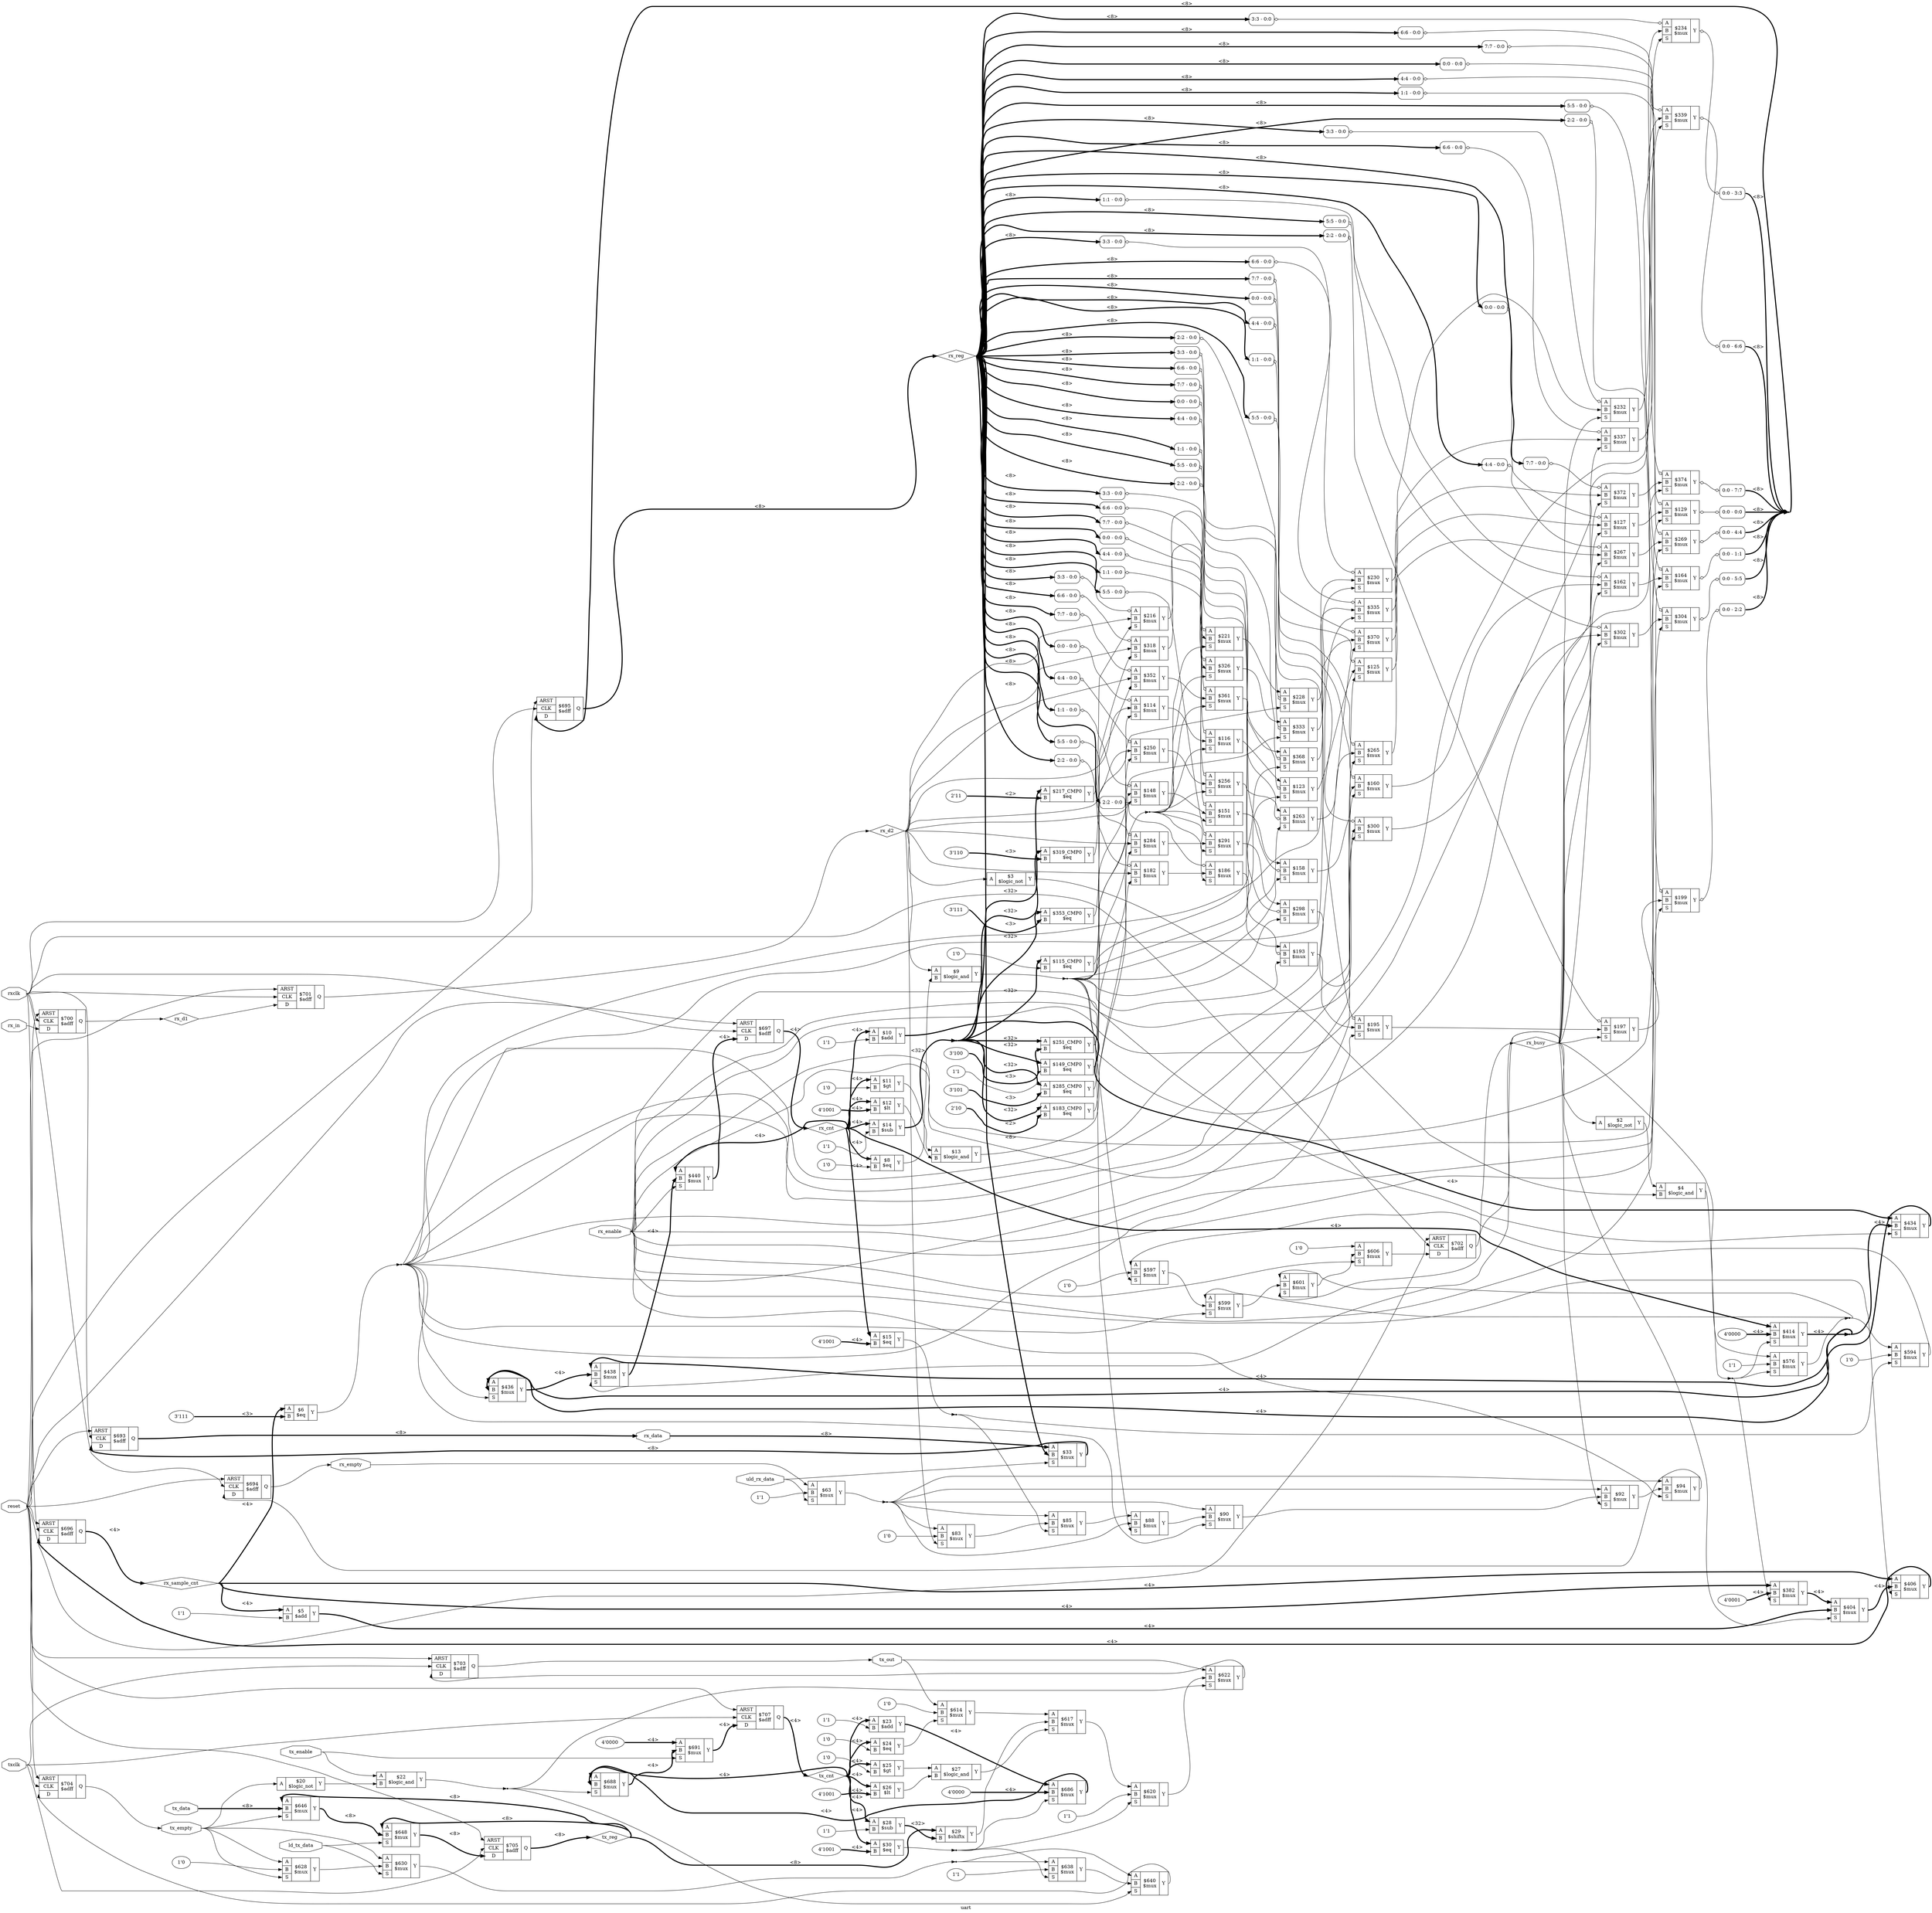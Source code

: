 digraph "uart" {
label="uart";
rankdir="LR";
remincross=true;
n2 [ shape=octagon, label="reset", color="black", fontcolor="black" ];
n3 [ shape=octagon, label="txclk", color="black", fontcolor="black" ];
n4 [ shape=octagon, label="ld_tx_data", color="black", fontcolor="black" ];
n5 [ shape=octagon, label="tx_data", color="black", fontcolor="black" ];
n6 [ shape=octagon, label="tx_enable", color="black", fontcolor="black" ];
n7 [ shape=octagon, label="tx_out", color="black", fontcolor="black" ];
n8 [ shape=octagon, label="tx_empty", color="black", fontcolor="black" ];
n9 [ shape=octagon, label="rxclk", color="black", fontcolor="black" ];
n10 [ shape=octagon, label="uld_rx_data", color="black", fontcolor="black" ];
n11 [ shape=octagon, label="rx_data", color="black", fontcolor="black" ];
n12 [ shape=octagon, label="rx_enable", color="black", fontcolor="black" ];
n13 [ shape=octagon, label="rx_in", color="black", fontcolor="black" ];
n14 [ shape=octagon, label="rx_empty", color="black", fontcolor="black" ];
n15 [ shape=diamond, label="tx_reg", color="black", fontcolor="black" ];
n16 [ shape=diamond, label="tx_cnt", color="black", fontcolor="black" ];
n17 [ shape=diamond, label="rx_reg", color="black", fontcolor="black" ];
n18 [ shape=diamond, label="rx_sample_cnt", color="black", fontcolor="black" ];
n19 [ shape=diamond, label="rx_cnt", color="black", fontcolor="black" ];
n20 [ shape=diamond, label="rx_d1", color="black", fontcolor="black" ];
n21 [ shape=diamond, label="rx_d2", color="black", fontcolor="black" ];
n22 [ shape=diamond, label="rx_busy", color="black", fontcolor="black" ];
c132 [ shape=record, label="{{<p130> A}|$2\n$logic_not|{<p131> Y}}" ];
c133 [ shape=record, label="{{<p130> A}|$3\n$logic_not|{<p131> Y}}" ];
c135 [ shape=record, label="{{<p130> A|<p134> B}|$4\n$logic_and|{<p131> Y}}" ];
v0 [ label="1'1" ];
c136 [ shape=record, label="{{<p130> A|<p134> B}|$5\n$add|{<p131> Y}}" ];
v1 [ label="3'111" ];
c137 [ shape=record, label="{{<p130> A|<p134> B}|$6\n$eq|{<p131> Y}}" ];
v2 [ label="1'0" ];
c138 [ shape=record, label="{{<p130> A|<p134> B}|$8\n$eq|{<p131> Y}}" ];
c139 [ shape=record, label="{{<p130> A|<p134> B}|$9\n$logic_and|{<p131> Y}}" ];
v3 [ label="1'1" ];
c140 [ shape=record, label="{{<p130> A|<p134> B}|$10\n$add|{<p131> Y}}" ];
v4 [ label="1'0" ];
c141 [ shape=record, label="{{<p130> A|<p134> B}|$11\n$gt|{<p131> Y}}" ];
v5 [ label="4'1001" ];
c142 [ shape=record, label="{{<p130> A|<p134> B}|$12\n$lt|{<p131> Y}}" ];
c143 [ shape=record, label="{{<p130> A|<p134> B}|$13\n$logic_and|{<p131> Y}}" ];
v6 [ label="1'1" ];
c144 [ shape=record, label="{{<p130> A|<p134> B}|$14\n$sub|{<p131> Y}}" ];
v7 [ label="4'1001" ];
c145 [ shape=record, label="{{<p130> A|<p134> B}|$15\n$eq|{<p131> Y}}" ];
c146 [ shape=record, label="{{<p130> A}|$20\n$logic_not|{<p131> Y}}" ];
c147 [ shape=record, label="{{<p130> A|<p134> B}|$22\n$logic_and|{<p131> Y}}" ];
v8 [ label="1'1" ];
c148 [ shape=record, label="{{<p130> A|<p134> B}|$23\n$add|{<p131> Y}}" ];
v9 [ label="1'0" ];
c149 [ shape=record, label="{{<p130> A|<p134> B}|$24\n$eq|{<p131> Y}}" ];
v10 [ label="1'0" ];
c150 [ shape=record, label="{{<p130> A|<p134> B}|$25\n$gt|{<p131> Y}}" ];
v11 [ label="4'1001" ];
c151 [ shape=record, label="{{<p130> A|<p134> B}|$26\n$lt|{<p131> Y}}" ];
c152 [ shape=record, label="{{<p130> A|<p134> B}|$27\n$logic_and|{<p131> Y}}" ];
v12 [ label="1'1" ];
c153 [ shape=record, label="{{<p130> A|<p134> B}|$28\n$sub|{<p131> Y}}" ];
c154 [ shape=record, label="{{<p130> A|<p134> B}|$29\n$shiftx|{<p131> Y}}" ];
v13 [ label="4'1001" ];
c155 [ shape=record, label="{{<p130> A|<p134> B}|$30\n$eq|{<p131> Y}}" ];
c157 [ shape=record, label="{{<p130> A|<p134> B|<p156> S}|$33\n$mux|{<p131> Y}}" ];
v14 [ label="1'1" ];
c158 [ shape=record, label="{{<p130> A|<p134> B|<p156> S}|$63\n$mux|{<p131> Y}}" ];
v15 [ label="1'0" ];
c159 [ shape=record, label="{{<p130> A|<p134> B|<p156> S}|$83\n$mux|{<p131> Y}}" ];
c160 [ shape=record, label="{{<p130> A|<p134> B|<p156> S}|$85\n$mux|{<p131> Y}}" ];
c161 [ shape=record, label="{{<p130> A|<p134> B|<p156> S}|$88\n$mux|{<p131> Y}}" ];
c162 [ shape=record, label="{{<p130> A|<p134> B|<p156> S}|$90\n$mux|{<p131> Y}}" ];
c163 [ shape=record, label="{{<p130> A|<p134> B|<p156> S}|$92\n$mux|{<p131> Y}}" ];
c164 [ shape=record, label="{{<p130> A|<p134> B|<p156> S}|$94\n$mux|{<p131> Y}}" ];
v16 [ label="1'0" ];
c165 [ shape=record, label="{{<p130> A|<p134> B}|$115_CMP0\n$eq|{<p131> Y}}" ];
c166 [ shape=record, label="{{<p130> A|<p134> B|<p156> S}|$114\n$mux|{<p131> Y}}" ];
x17 [ shape=record, style=rounded, label="<s0> 0:0 - 0:0 " ];
x17:e -> c166:p130:w [arrowhead=odiamond, arrowtail=odiamond, dir=both, color="black", label=""];
c167 [ shape=record, label="{{<p130> A|<p134> B|<p156> S}|$116\n$mux|{<p131> Y}}" ];
x18 [ shape=record, style=rounded, label="<s0> 0:0 - 0:0 " ];
x18:e -> c167:p130:w [arrowhead=odiamond, arrowtail=odiamond, dir=both, color="black", label=""];
c168 [ shape=record, label="{{<p130> A|<p134> B|<p156> S}|$123\n$mux|{<p131> Y}}" ];
x19 [ shape=record, style=rounded, label="<s0> 0:0 - 0:0 " ];
x19:e -> c168:p134:w [arrowhead=odiamond, arrowtail=odiamond, dir=both, color="black", label=""];
c169 [ shape=record, label="{{<p130> A|<p134> B|<p156> S}|$125\n$mux|{<p131> Y}}" ];
x20 [ shape=record, style=rounded, label="<s0> 0:0 - 0:0 " ];
x20:e -> c169:p130:w [arrowhead=odiamond, arrowtail=odiamond, dir=both, color="black", label=""];
c170 [ shape=record, label="{{<p130> A|<p134> B|<p156> S}|$127\n$mux|{<p131> Y}}" ];
x21 [ shape=record, style=rounded, label="<s0> 0:0 - 0:0 " ];
x21:e -> c170:p130:w [arrowhead=odiamond, arrowtail=odiamond, dir=both, color="black", label=""];
c171 [ shape=record, label="{{<p130> A|<p134> B|<p156> S}|$129\n$mux|{<p131> Y}}" ];
x22 [ shape=record, style=rounded, label="<s0> 0:0 - 0:0 " ];
x22:e -> c171:p130:w [arrowhead=odiamond, arrowtail=odiamond, dir=both, color="black", label=""];
x23 [ shape=record, style=rounded, label="<s0> 0:0 - 0:0 " ];
c171:p131:e -> x23:w [arrowhead=odiamond, arrowtail=odiamond, dir=both, color="black", label=""];
v24 [ label="1'1" ];
c172 [ shape=record, label="{{<p130> A|<p134> B}|$149_CMP0\n$eq|{<p131> Y}}" ];
c173 [ shape=record, label="{{<p130> A|<p134> B|<p156> S}|$148\n$mux|{<p131> Y}}" ];
x25 [ shape=record, style=rounded, label="<s0> 1:1 - 0:0 " ];
x25:e -> c173:p130:w [arrowhead=odiamond, arrowtail=odiamond, dir=both, color="black", label=""];
c174 [ shape=record, label="{{<p130> A|<p134> B|<p156> S}|$151\n$mux|{<p131> Y}}" ];
x26 [ shape=record, style=rounded, label="<s0> 1:1 - 0:0 " ];
x26:e -> c174:p130:w [arrowhead=odiamond, arrowtail=odiamond, dir=both, color="black", label=""];
c175 [ shape=record, label="{{<p130> A|<p134> B|<p156> S}|$158\n$mux|{<p131> Y}}" ];
x27 [ shape=record, style=rounded, label="<s0> 1:1 - 0:0 " ];
x27:e -> c175:p134:w [arrowhead=odiamond, arrowtail=odiamond, dir=both, color="black", label=""];
c176 [ shape=record, label="{{<p130> A|<p134> B|<p156> S}|$160\n$mux|{<p131> Y}}" ];
x28 [ shape=record, style=rounded, label="<s0> 1:1 - 0:0 " ];
x28:e -> c176:p130:w [arrowhead=odiamond, arrowtail=odiamond, dir=both, color="black", label=""];
c177 [ shape=record, label="{{<p130> A|<p134> B|<p156> S}|$162\n$mux|{<p131> Y}}" ];
x29 [ shape=record, style=rounded, label="<s0> 1:1 - 0:0 " ];
x29:e -> c177:p130:w [arrowhead=odiamond, arrowtail=odiamond, dir=both, color="black", label=""];
c178 [ shape=record, label="{{<p130> A|<p134> B|<p156> S}|$164\n$mux|{<p131> Y}}" ];
x30 [ shape=record, style=rounded, label="<s0> 1:1 - 0:0 " ];
x30:e -> c178:p130:w [arrowhead=odiamond, arrowtail=odiamond, dir=both, color="black", label=""];
x31 [ shape=record, style=rounded, label="<s0> 0:0 - 1:1 " ];
c178:p131:e -> x31:w [arrowhead=odiamond, arrowtail=odiamond, dir=both, color="black", label=""];
v32 [ label="2'10" ];
c179 [ shape=record, label="{{<p130> A|<p134> B}|$183_CMP0\n$eq|{<p131> Y}}" ];
c180 [ shape=record, label="{{<p130> A|<p134> B|<p156> S}|$182\n$mux|{<p131> Y}}" ];
x33 [ shape=record, style=rounded, label="<s0> 2:2 - 0:0 " ];
x33:e -> c180:p130:w [arrowhead=odiamond, arrowtail=odiamond, dir=both, color="black", label=""];
c181 [ shape=record, label="{{<p130> A|<p134> B|<p156> S}|$186\n$mux|{<p131> Y}}" ];
x34 [ shape=record, style=rounded, label="<s0> 2:2 - 0:0 " ];
x34:e -> c181:p130:w [arrowhead=odiamond, arrowtail=odiamond, dir=both, color="black", label=""];
c182 [ shape=record, label="{{<p130> A|<p134> B|<p156> S}|$193\n$mux|{<p131> Y}}" ];
x35 [ shape=record, style=rounded, label="<s0> 2:2 - 0:0 " ];
x35:e -> c182:p134:w [arrowhead=odiamond, arrowtail=odiamond, dir=both, color="black", label=""];
c183 [ shape=record, label="{{<p130> A|<p134> B|<p156> S}|$195\n$mux|{<p131> Y}}" ];
x36 [ shape=record, style=rounded, label="<s0> 2:2 - 0:0 " ];
x36:e -> c183:p130:w [arrowhead=odiamond, arrowtail=odiamond, dir=both, color="black", label=""];
c184 [ shape=record, label="{{<p130> A|<p134> B|<p156> S}|$197\n$mux|{<p131> Y}}" ];
x37 [ shape=record, style=rounded, label="<s0> 2:2 - 0:0 " ];
x37:e -> c184:p130:w [arrowhead=odiamond, arrowtail=odiamond, dir=both, color="black", label=""];
c185 [ shape=record, label="{{<p130> A|<p134> B|<p156> S}|$199\n$mux|{<p131> Y}}" ];
x38 [ shape=record, style=rounded, label="<s0> 2:2 - 0:0 " ];
x38:e -> c185:p130:w [arrowhead=odiamond, arrowtail=odiamond, dir=both, color="black", label=""];
x39 [ shape=record, style=rounded, label="<s0> 0:0 - 2:2 " ];
c185:p131:e -> x39:w [arrowhead=odiamond, arrowtail=odiamond, dir=both, color="black", label=""];
v40 [ label="2'11" ];
c186 [ shape=record, label="{{<p130> A|<p134> B}|$217_CMP0\n$eq|{<p131> Y}}" ];
c187 [ shape=record, label="{{<p130> A|<p134> B|<p156> S}|$216\n$mux|{<p131> Y}}" ];
x41 [ shape=record, style=rounded, label="<s0> 3:3 - 0:0 " ];
x41:e -> c187:p130:w [arrowhead=odiamond, arrowtail=odiamond, dir=both, color="black", label=""];
c188 [ shape=record, label="{{<p130> A|<p134> B|<p156> S}|$221\n$mux|{<p131> Y}}" ];
x42 [ shape=record, style=rounded, label="<s0> 3:3 - 0:0 " ];
x42:e -> c188:p130:w [arrowhead=odiamond, arrowtail=odiamond, dir=both, color="black", label=""];
c189 [ shape=record, label="{{<p130> A|<p134> B|<p156> S}|$228\n$mux|{<p131> Y}}" ];
x43 [ shape=record, style=rounded, label="<s0> 3:3 - 0:0 " ];
x43:e -> c189:p134:w [arrowhead=odiamond, arrowtail=odiamond, dir=both, color="black", label=""];
c190 [ shape=record, label="{{<p130> A|<p134> B|<p156> S}|$230\n$mux|{<p131> Y}}" ];
x44 [ shape=record, style=rounded, label="<s0> 3:3 - 0:0 " ];
x44:e -> c190:p130:w [arrowhead=odiamond, arrowtail=odiamond, dir=both, color="black", label=""];
c191 [ shape=record, label="{{<p130> A|<p134> B|<p156> S}|$232\n$mux|{<p131> Y}}" ];
x45 [ shape=record, style=rounded, label="<s0> 3:3 - 0:0 " ];
x45:e -> c191:p130:w [arrowhead=odiamond, arrowtail=odiamond, dir=both, color="black", label=""];
c192 [ shape=record, label="{{<p130> A|<p134> B|<p156> S}|$234\n$mux|{<p131> Y}}" ];
x46 [ shape=record, style=rounded, label="<s0> 3:3 - 0:0 " ];
x46:e -> c192:p130:w [arrowhead=odiamond, arrowtail=odiamond, dir=both, color="black", label=""];
x47 [ shape=record, style=rounded, label="<s0> 0:0 - 3:3 " ];
c192:p131:e -> x47:w [arrowhead=odiamond, arrowtail=odiamond, dir=both, color="black", label=""];
v48 [ label="3'100" ];
c193 [ shape=record, label="{{<p130> A|<p134> B}|$251_CMP0\n$eq|{<p131> Y}}" ];
c194 [ shape=record, label="{{<p130> A|<p134> B|<p156> S}|$250\n$mux|{<p131> Y}}" ];
x49 [ shape=record, style=rounded, label="<s0> 4:4 - 0:0 " ];
x49:e -> c194:p130:w [arrowhead=odiamond, arrowtail=odiamond, dir=both, color="black", label=""];
c195 [ shape=record, label="{{<p130> A|<p134> B|<p156> S}|$256\n$mux|{<p131> Y}}" ];
x50 [ shape=record, style=rounded, label="<s0> 4:4 - 0:0 " ];
x50:e -> c195:p130:w [arrowhead=odiamond, arrowtail=odiamond, dir=both, color="black", label=""];
c196 [ shape=record, label="{{<p130> A|<p134> B|<p156> S}|$263\n$mux|{<p131> Y}}" ];
x51 [ shape=record, style=rounded, label="<s0> 4:4 - 0:0 " ];
x51:e -> c196:p134:w [arrowhead=odiamond, arrowtail=odiamond, dir=both, color="black", label=""];
c197 [ shape=record, label="{{<p130> A|<p134> B|<p156> S}|$265\n$mux|{<p131> Y}}" ];
x52 [ shape=record, style=rounded, label="<s0> 4:4 - 0:0 " ];
x52:e -> c197:p130:w [arrowhead=odiamond, arrowtail=odiamond, dir=both, color="black", label=""];
c198 [ shape=record, label="{{<p130> A|<p134> B|<p156> S}|$267\n$mux|{<p131> Y}}" ];
x53 [ shape=record, style=rounded, label="<s0> 4:4 - 0:0 " ];
x53:e -> c198:p130:w [arrowhead=odiamond, arrowtail=odiamond, dir=both, color="black", label=""];
c199 [ shape=record, label="{{<p130> A|<p134> B|<p156> S}|$269\n$mux|{<p131> Y}}" ];
x54 [ shape=record, style=rounded, label="<s0> 4:4 - 0:0 " ];
x54:e -> c199:p130:w [arrowhead=odiamond, arrowtail=odiamond, dir=both, color="black", label=""];
x55 [ shape=record, style=rounded, label="<s0> 0:0 - 4:4 " ];
c199:p131:e -> x55:w [arrowhead=odiamond, arrowtail=odiamond, dir=both, color="black", label=""];
v56 [ label="3'101" ];
c200 [ shape=record, label="{{<p130> A|<p134> B}|$285_CMP0\n$eq|{<p131> Y}}" ];
c201 [ shape=record, label="{{<p130> A|<p134> B|<p156> S}|$284\n$mux|{<p131> Y}}" ];
x57 [ shape=record, style=rounded, label="<s0> 5:5 - 0:0 " ];
x57:e -> c201:p130:w [arrowhead=odiamond, arrowtail=odiamond, dir=both, color="black", label=""];
c202 [ shape=record, label="{{<p130> A|<p134> B|<p156> S}|$291\n$mux|{<p131> Y}}" ];
x58 [ shape=record, style=rounded, label="<s0> 5:5 - 0:0 " ];
x58:e -> c202:p130:w [arrowhead=odiamond, arrowtail=odiamond, dir=both, color="black", label=""];
c203 [ shape=record, label="{{<p130> A|<p134> B|<p156> S}|$298\n$mux|{<p131> Y}}" ];
x59 [ shape=record, style=rounded, label="<s0> 5:5 - 0:0 " ];
x59:e -> c203:p134:w [arrowhead=odiamond, arrowtail=odiamond, dir=both, color="black", label=""];
c204 [ shape=record, label="{{<p130> A|<p134> B|<p156> S}|$300\n$mux|{<p131> Y}}" ];
x60 [ shape=record, style=rounded, label="<s0> 5:5 - 0:0 " ];
x60:e -> c204:p130:w [arrowhead=odiamond, arrowtail=odiamond, dir=both, color="black", label=""];
c205 [ shape=record, label="{{<p130> A|<p134> B|<p156> S}|$302\n$mux|{<p131> Y}}" ];
x61 [ shape=record, style=rounded, label="<s0> 5:5 - 0:0 " ];
x61:e -> c205:p130:w [arrowhead=odiamond, arrowtail=odiamond, dir=both, color="black", label=""];
c206 [ shape=record, label="{{<p130> A|<p134> B|<p156> S}|$304\n$mux|{<p131> Y}}" ];
x62 [ shape=record, style=rounded, label="<s0> 5:5 - 0:0 " ];
x62:e -> c206:p130:w [arrowhead=odiamond, arrowtail=odiamond, dir=both, color="black", label=""];
x63 [ shape=record, style=rounded, label="<s0> 0:0 - 5:5 " ];
c206:p131:e -> x63:w [arrowhead=odiamond, arrowtail=odiamond, dir=both, color="black", label=""];
v64 [ label="3'110" ];
c207 [ shape=record, label="{{<p130> A|<p134> B}|$319_CMP0\n$eq|{<p131> Y}}" ];
c208 [ shape=record, label="{{<p130> A|<p134> B|<p156> S}|$318\n$mux|{<p131> Y}}" ];
x65 [ shape=record, style=rounded, label="<s0> 6:6 - 0:0 " ];
x65:e -> c208:p130:w [arrowhead=odiamond, arrowtail=odiamond, dir=both, color="black", label=""];
c209 [ shape=record, label="{{<p130> A|<p134> B|<p156> S}|$326\n$mux|{<p131> Y}}" ];
x66 [ shape=record, style=rounded, label="<s0> 6:6 - 0:0 " ];
x66:e -> c209:p130:w [arrowhead=odiamond, arrowtail=odiamond, dir=both, color="black", label=""];
c210 [ shape=record, label="{{<p130> A|<p134> B|<p156> S}|$333\n$mux|{<p131> Y}}" ];
x67 [ shape=record, style=rounded, label="<s0> 6:6 - 0:0 " ];
x67:e -> c210:p134:w [arrowhead=odiamond, arrowtail=odiamond, dir=both, color="black", label=""];
c211 [ shape=record, label="{{<p130> A|<p134> B|<p156> S}|$335\n$mux|{<p131> Y}}" ];
x68 [ shape=record, style=rounded, label="<s0> 6:6 - 0:0 " ];
x68:e -> c211:p130:w [arrowhead=odiamond, arrowtail=odiamond, dir=both, color="black", label=""];
c212 [ shape=record, label="{{<p130> A|<p134> B|<p156> S}|$337\n$mux|{<p131> Y}}" ];
x69 [ shape=record, style=rounded, label="<s0> 6:6 - 0:0 " ];
x69:e -> c212:p130:w [arrowhead=odiamond, arrowtail=odiamond, dir=both, color="black", label=""];
c213 [ shape=record, label="{{<p130> A|<p134> B|<p156> S}|$339\n$mux|{<p131> Y}}" ];
x70 [ shape=record, style=rounded, label="<s0> 6:6 - 0:0 " ];
x70:e -> c213:p130:w [arrowhead=odiamond, arrowtail=odiamond, dir=both, color="black", label=""];
x71 [ shape=record, style=rounded, label="<s0> 0:0 - 6:6 " ];
c213:p131:e -> x71:w [arrowhead=odiamond, arrowtail=odiamond, dir=both, color="black", label=""];
v72 [ label="3'111" ];
c214 [ shape=record, label="{{<p130> A|<p134> B}|$353_CMP0\n$eq|{<p131> Y}}" ];
c215 [ shape=record, label="{{<p130> A|<p134> B|<p156> S}|$352\n$mux|{<p131> Y}}" ];
x73 [ shape=record, style=rounded, label="<s0> 7:7 - 0:0 " ];
x73:e -> c215:p130:w [arrowhead=odiamond, arrowtail=odiamond, dir=both, color="black", label=""];
c216 [ shape=record, label="{{<p130> A|<p134> B|<p156> S}|$361\n$mux|{<p131> Y}}" ];
x74 [ shape=record, style=rounded, label="<s0> 7:7 - 0:0 " ];
x74:e -> c216:p130:w [arrowhead=odiamond, arrowtail=odiamond, dir=both, color="black", label=""];
c217 [ shape=record, label="{{<p130> A|<p134> B|<p156> S}|$368\n$mux|{<p131> Y}}" ];
x75 [ shape=record, style=rounded, label="<s0> 7:7 - 0:0 " ];
x75:e -> c217:p134:w [arrowhead=odiamond, arrowtail=odiamond, dir=both, color="black", label=""];
c218 [ shape=record, label="{{<p130> A|<p134> B|<p156> S}|$370\n$mux|{<p131> Y}}" ];
x76 [ shape=record, style=rounded, label="<s0> 7:7 - 0:0 " ];
x76:e -> c218:p130:w [arrowhead=odiamond, arrowtail=odiamond, dir=both, color="black", label=""];
c219 [ shape=record, label="{{<p130> A|<p134> B|<p156> S}|$372\n$mux|{<p131> Y}}" ];
x77 [ shape=record, style=rounded, label="<s0> 7:7 - 0:0 " ];
x77:e -> c219:p130:w [arrowhead=odiamond, arrowtail=odiamond, dir=both, color="black", label=""];
c220 [ shape=record, label="{{<p130> A|<p134> B|<p156> S}|$374\n$mux|{<p131> Y}}" ];
x78 [ shape=record, style=rounded, label="<s0> 7:7 - 0:0 " ];
x78:e -> c220:p130:w [arrowhead=odiamond, arrowtail=odiamond, dir=both, color="black", label=""];
x79 [ shape=record, style=rounded, label="<s0> 0:0 - 7:7 " ];
c220:p131:e -> x79:w [arrowhead=odiamond, arrowtail=odiamond, dir=both, color="black", label=""];
v80 [ label="4'0001" ];
c221 [ shape=record, label="{{<p130> A|<p134> B|<p156> S}|$382\n$mux|{<p131> Y}}" ];
c222 [ shape=record, label="{{<p130> A|<p134> B|<p156> S}|$404\n$mux|{<p131> Y}}" ];
c223 [ shape=record, label="{{<p130> A|<p134> B|<p156> S}|$406\n$mux|{<p131> Y}}" ];
v81 [ label="4'0000" ];
c224 [ shape=record, label="{{<p130> A|<p134> B|<p156> S}|$414\n$mux|{<p131> Y}}" ];
c225 [ shape=record, label="{{<p130> A|<p134> B|<p156> S}|$434\n$mux|{<p131> Y}}" ];
c226 [ shape=record, label="{{<p130> A|<p134> B|<p156> S}|$436\n$mux|{<p131> Y}}" ];
c227 [ shape=record, label="{{<p130> A|<p134> B|<p156> S}|$438\n$mux|{<p131> Y}}" ];
c228 [ shape=record, label="{{<p130> A|<p134> B|<p156> S}|$440\n$mux|{<p131> Y}}" ];
v82 [ label="1'1" ];
c229 [ shape=record, label="{{<p130> A|<p134> B|<p156> S}|$576\n$mux|{<p131> Y}}" ];
v83 [ label="1'0" ];
c230 [ shape=record, label="{{<p130> A|<p134> B|<p156> S}|$594\n$mux|{<p131> Y}}" ];
v84 [ label="1'0" ];
c231 [ shape=record, label="{{<p130> A|<p134> B|<p156> S}|$597\n$mux|{<p131> Y}}" ];
c232 [ shape=record, label="{{<p130> A|<p134> B|<p156> S}|$599\n$mux|{<p131> Y}}" ];
c233 [ shape=record, label="{{<p130> A|<p134> B|<p156> S}|$601\n$mux|{<p131> Y}}" ];
v85 [ label="1'0" ];
c234 [ shape=record, label="{{<p130> A|<p134> B|<p156> S}|$606\n$mux|{<p131> Y}}" ];
v86 [ label="1'0" ];
c235 [ shape=record, label="{{<p130> A|<p134> B|<p156> S}|$614\n$mux|{<p131> Y}}" ];
c236 [ shape=record, label="{{<p130> A|<p134> B|<p156> S}|$617\n$mux|{<p131> Y}}" ];
v87 [ label="1'1" ];
c237 [ shape=record, label="{{<p130> A|<p134> B|<p156> S}|$620\n$mux|{<p131> Y}}" ];
c238 [ shape=record, label="{{<p130> A|<p134> B|<p156> S}|$622\n$mux|{<p131> Y}}" ];
v88 [ label="1'0" ];
c239 [ shape=record, label="{{<p130> A|<p134> B|<p156> S}|$628\n$mux|{<p131> Y}}" ];
c240 [ shape=record, label="{{<p130> A|<p134> B|<p156> S}|$630\n$mux|{<p131> Y}}" ];
v89 [ label="1'1" ];
c241 [ shape=record, label="{{<p130> A|<p134> B|<p156> S}|$638\n$mux|{<p131> Y}}" ];
c242 [ shape=record, label="{{<p130> A|<p134> B|<p156> S}|$640\n$mux|{<p131> Y}}" ];
c243 [ shape=record, label="{{<p130> A|<p134> B|<p156> S}|$646\n$mux|{<p131> Y}}" ];
c244 [ shape=record, label="{{<p130> A|<p134> B|<p156> S}|$648\n$mux|{<p131> Y}}" ];
v90 [ label="4'0000" ];
c245 [ shape=record, label="{{<p130> A|<p134> B|<p156> S}|$686\n$mux|{<p131> Y}}" ];
c246 [ shape=record, label="{{<p130> A|<p134> B|<p156> S}|$688\n$mux|{<p131> Y}}" ];
v91 [ label="4'0000" ];
c247 [ shape=record, label="{{<p130> A|<p134> B|<p156> S}|$691\n$mux|{<p131> Y}}" ];
c252 [ shape=record, label="{{<p248> ARST|<p249> CLK|<p250> D}|$693\n$adff|{<p251> Q}}" ];
c253 [ shape=record, label="{{<p248> ARST|<p249> CLK|<p250> D}|$694\n$adff|{<p251> Q}}" ];
c254 [ shape=record, label="{{<p248> ARST|<p249> CLK|<p250> D}|$695\n$adff|{<p251> Q}}" ];
c255 [ shape=record, label="{{<p248> ARST|<p249> CLK|<p250> D}|$696\n$adff|{<p251> Q}}" ];
c256 [ shape=record, label="{{<p248> ARST|<p249> CLK|<p250> D}|$697\n$adff|{<p251> Q}}" ];
c257 [ shape=record, label="{{<p248> ARST|<p249> CLK|<p250> D}|$700\n$adff|{<p251> Q}}" ];
c258 [ shape=record, label="{{<p248> ARST|<p249> CLK|<p250> D}|$701\n$adff|{<p251> Q}}" ];
c259 [ shape=record, label="{{<p248> ARST|<p249> CLK|<p250> D}|$702\n$adff|{<p251> Q}}" ];
c260 [ shape=record, label="{{<p248> ARST|<p249> CLK|<p250> D}|$703\n$adff|{<p251> Q}}" ];
c261 [ shape=record, label="{{<p248> ARST|<p249> CLK|<p250> D}|$704\n$adff|{<p251> Q}}" ];
c262 [ shape=record, label="{{<p248> ARST|<p249> CLK|<p250> D}|$705\n$adff|{<p251> Q}}" ];
c263 [ shape=record, label="{{<p248> ARST|<p249> CLK|<p250> D}|$707\n$adff|{<p251> Q}}" ];
n10:e -> c157:p156:w [color="black", label=""];
n10:e -> c158:p156:w [color="black", label=""];
c209:p131:e -> c210:p130:w [color="black", label=""];
c210:p131:e -> c211:p134:w [color="black", label=""];
c211:p131:e -> c212:p134:w [color="black", label=""];
c212:p131:e -> c213:p134:w [color="black", label=""];
c214:p131:e -> c215:p156:w [color="black", label=""];
c215:p131:e -> c216:p134:w [color="black", label=""];
c216:p131:e -> c217:p130:w [color="black", label=""];
c217:p131:e -> c218:p134:w [color="black", label=""];
c218:p131:e -> c219:p134:w [color="black", label=""];
c219:p131:e -> c220:p134:w [color="black", label=""];
c252:p251:e -> n11:w [color="black", style="setlinewidth(3)", label="<8>"];
n11:e -> c157:p130:w [color="black", style="setlinewidth(3)", label="<8>"];
c221:p131:e -> c222:p130:w [color="black", style="setlinewidth(3)", label="<4>"];
c222:p131:e -> c223:p134:w [color="black", style="setlinewidth(3)", label="<4>"];
n112 [ shape=point ];
c224:p131:e -> n112:w [color="black", style="setlinewidth(3)", label="<4>"];
n112:e -> c225:p134:w [color="black", style="setlinewidth(3)", label="<4>"];
n112:e -> c226:p130:w [color="black", style="setlinewidth(3)", label="<4>"];
n112:e -> c227:p130:w [color="black", style="setlinewidth(3)", label="<4>"];
c225:p131:e -> c226:p134:w [color="black", style="setlinewidth(3)", label="<4>"];
c226:p131:e -> c227:p134:w [color="black", style="setlinewidth(3)", label="<4>"];
c227:p131:e -> c228:p134:w [color="black", style="setlinewidth(3)", label="<4>"];
n116 [ shape=point ];
c229:p131:e -> n116:w [color="black", label=""];
n116:e -> c230:p130:w [color="black", label=""];
n116:e -> c232:p130:w [color="black", label=""];
n116:e -> c233:p130:w [color="black", label=""];
c230:p131:e -> c231:p130:w [color="black", label=""];
c231:p131:e -> c232:p134:w [color="black", label=""];
c232:p131:e -> c233:p134:w [color="black", label=""];
n12:e -> c164:p156:w [color="black", label=""];
n12:e -> c171:p156:w [color="black", label=""];
n12:e -> c178:p156:w [color="black", label=""];
n12:e -> c185:p156:w [color="black", label=""];
n12:e -> c192:p156:w [color="black", label=""];
n12:e -> c199:p156:w [color="black", label=""];
n12:e -> c206:p156:w [color="black", label=""];
n12:e -> c213:p156:w [color="black", label=""];
n12:e -> c220:p156:w [color="black", label=""];
n12:e -> c223:p156:w [color="black", label=""];
n12:e -> c228:p156:w [color="black", label=""];
n12:e -> c234:p156:w [color="black", label=""];
c233:p131:e -> c234:p134:w [color="black", label=""];
c235:p131:e -> c236:p130:w [color="black", label=""];
c236:p131:e -> c237:p130:w [color="black", label=""];
c237:p131:e -> c238:p134:w [color="black", label=""];
c239:p131:e -> c240:p134:w [color="black", label=""];
n125 [ shape=point ];
c240:p131:e -> n125:w [color="black", label=""];
n125:e -> c241:p130:w [color="black", label=""];
n125:e -> c242:p130:w [color="black", label=""];
c241:p131:e -> c242:p134:w [color="black", label=""];
c243:p131:e -> c244:p134:w [color="black", style="setlinewidth(3)", label="<8>"];
c245:p131:e -> c246:p134:w [color="black", style="setlinewidth(3)", label="<4>"];
c246:p131:e -> c247:p134:w [color="black", style="setlinewidth(3)", label="<4>"];
n13:e -> c257:p250:w [color="black", label=""];
c253:p251:e -> n14:w [color="black", label=""];
n14:e -> c158:p130:w [color="black", label=""];
c262:p251:e -> n15:w [color="black", style="setlinewidth(3)", label="<8>"];
n15:e -> c154:p130:w [color="black", style="setlinewidth(3)", label="<8>"];
n15:e -> c243:p130:w [color="black", style="setlinewidth(3)", label="<8>"];
n15:e -> c244:p130:w [color="black", style="setlinewidth(3)", label="<8>"];
c263:p251:e -> n16:w [color="black", style="setlinewidth(3)", label="<4>"];
n16:e -> c148:p130:w [color="black", style="setlinewidth(3)", label="<4>"];
n16:e -> c149:p130:w [color="black", style="setlinewidth(3)", label="<4>"];
n16:e -> c150:p130:w [color="black", style="setlinewidth(3)", label="<4>"];
n16:e -> c151:p130:w [color="black", style="setlinewidth(3)", label="<4>"];
n16:e -> c153:p130:w [color="black", style="setlinewidth(3)", label="<4>"];
n16:e -> c155:p130:w [color="black", style="setlinewidth(3)", label="<4>"];
n16:e -> c246:p130:w [color="black", style="setlinewidth(3)", label="<4>"];
c254:p251:e -> n17:w [color="black", style="setlinewidth(3)", label="<8>"];
n17:e -> c157:p134:w [color="black", style="setlinewidth(3)", label="<8>"];
n17:e -> x17:s0:w [color="black", style="setlinewidth(3)", label="<8>"];
n17:e -> x18:s0:w [color="black", style="setlinewidth(3)", label="<8>"];
n17:e -> x19:s0:w [color="black", style="setlinewidth(3)", label="<8>"];
n17:e -> x20:s0:w [color="black", style="setlinewidth(3)", label="<8>"];
n17:e -> x21:s0:w [color="black", style="setlinewidth(3)", label="<8>"];
n17:e -> x22:s0:w [color="black", style="setlinewidth(3)", label="<8>"];
n17:e -> x25:s0:w [color="black", style="setlinewidth(3)", label="<8>"];
n17:e -> x26:s0:w [color="black", style="setlinewidth(3)", label="<8>"];
n17:e -> x27:s0:w [color="black", style="setlinewidth(3)", label="<8>"];
n17:e -> x28:s0:w [color="black", style="setlinewidth(3)", label="<8>"];
n17:e -> x29:s0:w [color="black", style="setlinewidth(3)", label="<8>"];
n17:e -> x30:s0:w [color="black", style="setlinewidth(3)", label="<8>"];
n17:e -> x33:s0:w [color="black", style="setlinewidth(3)", label="<8>"];
n17:e -> x34:s0:w [color="black", style="setlinewidth(3)", label="<8>"];
n17:e -> x35:s0:w [color="black", style="setlinewidth(3)", label="<8>"];
n17:e -> x36:s0:w [color="black", style="setlinewidth(3)", label="<8>"];
n17:e -> x37:s0:w [color="black", style="setlinewidth(3)", label="<8>"];
n17:e -> x38:s0:w [color="black", style="setlinewidth(3)", label="<8>"];
n17:e -> x41:s0:w [color="black", style="setlinewidth(3)", label="<8>"];
n17:e -> x42:s0:w [color="black", style="setlinewidth(3)", label="<8>"];
n17:e -> x43:s0:w [color="black", style="setlinewidth(3)", label="<8>"];
n17:e -> x44:s0:w [color="black", style="setlinewidth(3)", label="<8>"];
n17:e -> x45:s0:w [color="black", style="setlinewidth(3)", label="<8>"];
n17:e -> x46:s0:w [color="black", style="setlinewidth(3)", label="<8>"];
n17:e -> x49:s0:w [color="black", style="setlinewidth(3)", label="<8>"];
n17:e -> x50:s0:w [color="black", style="setlinewidth(3)", label="<8>"];
n17:e -> x51:s0:w [color="black", style="setlinewidth(3)", label="<8>"];
n17:e -> x52:s0:w [color="black", style="setlinewidth(3)", label="<8>"];
n17:e -> x53:s0:w [color="black", style="setlinewidth(3)", label="<8>"];
n17:e -> x54:s0:w [color="black", style="setlinewidth(3)", label="<8>"];
n17:e -> x57:s0:w [color="black", style="setlinewidth(3)", label="<8>"];
n17:e -> x58:s0:w [color="black", style="setlinewidth(3)", label="<8>"];
n17:e -> x59:s0:w [color="black", style="setlinewidth(3)", label="<8>"];
n17:e -> x60:s0:w [color="black", style="setlinewidth(3)", label="<8>"];
n17:e -> x61:s0:w [color="black", style="setlinewidth(3)", label="<8>"];
n17:e -> x62:s0:w [color="black", style="setlinewidth(3)", label="<8>"];
n17:e -> x65:s0:w [color="black", style="setlinewidth(3)", label="<8>"];
n17:e -> x66:s0:w [color="black", style="setlinewidth(3)", label="<8>"];
n17:e -> x67:s0:w [color="black", style="setlinewidth(3)", label="<8>"];
n17:e -> x68:s0:w [color="black", style="setlinewidth(3)", label="<8>"];
n17:e -> x69:s0:w [color="black", style="setlinewidth(3)", label="<8>"];
n17:e -> x70:s0:w [color="black", style="setlinewidth(3)", label="<8>"];
n17:e -> x73:s0:w [color="black", style="setlinewidth(3)", label="<8>"];
n17:e -> x74:s0:w [color="black", style="setlinewidth(3)", label="<8>"];
n17:e -> x75:s0:w [color="black", style="setlinewidth(3)", label="<8>"];
n17:e -> x76:s0:w [color="black", style="setlinewidth(3)", label="<8>"];
n17:e -> x77:s0:w [color="black", style="setlinewidth(3)", label="<8>"];
n17:e -> x78:s0:w [color="black", style="setlinewidth(3)", label="<8>"];
c255:p251:e -> n18:w [color="black", style="setlinewidth(3)", label="<4>"];
n18:e -> c136:p130:w [color="black", style="setlinewidth(3)", label="<4>"];
n18:e -> c137:p130:w [color="black", style="setlinewidth(3)", label="<4>"];
n18:e -> c221:p130:w [color="black", style="setlinewidth(3)", label="<4>"];
n18:e -> c223:p130:w [color="black", style="setlinewidth(3)", label="<4>"];
c256:p251:e -> n19:w [color="black", style="setlinewidth(3)", label="<4>"];
n19:e -> c138:p130:w [color="black", style="setlinewidth(3)", label="<4>"];
n19:e -> c140:p130:w [color="black", style="setlinewidth(3)", label="<4>"];
n19:e -> c141:p130:w [color="black", style="setlinewidth(3)", label="<4>"];
n19:e -> c142:p130:w [color="black", style="setlinewidth(3)", label="<4>"];
n19:e -> c144:p130:w [color="black", style="setlinewidth(3)", label="<4>"];
n19:e -> c145:p130:w [color="black", style="setlinewidth(3)", label="<4>"];
n19:e -> c224:p130:w [color="black", style="setlinewidth(3)", label="<4>"];
n19:e -> c228:p130:w [color="black", style="setlinewidth(3)", label="<4>"];
n2:e -> c252:p248:w [color="black", label=""];
n2:e -> c253:p248:w [color="black", label=""];
n2:e -> c254:p248:w [color="black", label=""];
n2:e -> c255:p248:w [color="black", label=""];
n2:e -> c256:p248:w [color="black", label=""];
n2:e -> c257:p248:w [color="black", label=""];
n2:e -> c258:p248:w [color="black", label=""];
n2:e -> c259:p248:w [color="black", label=""];
n2:e -> c260:p248:w [color="black", label=""];
n2:e -> c261:p248:w [color="black", label=""];
n2:e -> c262:p248:w [color="black", label=""];
n2:e -> c263:p248:w [color="black", label=""];
c257:p251:e -> n20:w [color="black", label=""];
n20:e -> c258:p250:w [color="black", label=""];
c258:p251:e -> n21:w [color="black", label=""];
n21:e -> c133:p130:w [color="black", label=""];
n21:e -> c139:p130:w [color="black", label=""];
n21:e -> c159:p156:w [color="black", label=""];
n21:e -> c166:p134:w [color="black", label=""];
n21:e -> c173:p134:w [color="black", label=""];
n21:e -> c180:p134:w [color="black", label=""];
n21:e -> c187:p134:w [color="black", label=""];
n21:e -> c194:p134:w [color="black", label=""];
n21:e -> c201:p134:w [color="black", label=""];
n21:e -> c208:p134:w [color="black", label=""];
n21:e -> c215:p134:w [color="black", label=""];
c259:p251:e -> n22:w [color="black", label=""];
n22:e -> c132:p130:w [color="black", label=""];
n22:e -> c163:p156:w [color="black", label=""];
n22:e -> c170:p156:w [color="black", label=""];
n22:e -> c177:p156:w [color="black", label=""];
n22:e -> c184:p156:w [color="black", label=""];
n22:e -> c191:p156:w [color="black", label=""];
n22:e -> c198:p156:w [color="black", label=""];
n22:e -> c205:p156:w [color="black", label=""];
n22:e -> c212:p156:w [color="black", label=""];
n22:e -> c219:p156:w [color="black", label=""];
n22:e -> c222:p156:w [color="black", label=""];
n22:e -> c227:p156:w [color="black", label=""];
n22:e -> c229:p130:w [color="black", label=""];
n22:e -> c233:p156:w [color="black", label=""];
c157:p131:e -> c252:p250:w [color="black", style="setlinewidth(3)", label="<8>"];
c164:p131:e -> c253:p250:w [color="black", label=""];
n25 [ shape=point ];
x23:s0:e -> n25:w [color="black", style="setlinewidth(3)", label="<8>"];
x31:s0:e -> n25:w [color="black", style="setlinewidth(3)", label="<8>"];
x39:s0:e -> n25:w [color="black", style="setlinewidth(3)", label="<8>"];
x47:s0:e -> n25:w [color="black", style="setlinewidth(3)", label="<8>"];
x55:s0:e -> n25:w [color="black", style="setlinewidth(3)", label="<8>"];
x63:s0:e -> n25:w [color="black", style="setlinewidth(3)", label="<8>"];
x71:s0:e -> n25:w [color="black", style="setlinewidth(3)", label="<8>"];
x79:s0:e -> n25:w [color="black", style="setlinewidth(3)", label="<8>"];
n25:e -> c254:p250:w [color="black", style="setlinewidth(3)", label="<8>"];
c223:p131:e -> c255:p250:w [color="black", style="setlinewidth(3)", label="<4>"];
c228:p131:e -> c256:p250:w [color="black", style="setlinewidth(3)", label="<4>"];
c234:p131:e -> c259:p250:w [color="black", label=""];
c132:p131:e -> c135:p130:w [color="black", label=""];
n3:e -> c260:p249:w [color="black", label=""];
n3:e -> c261:p249:w [color="black", label=""];
n3:e -> c262:p249:w [color="black", label=""];
n3:e -> c263:p249:w [color="black", label=""];
c133:p131:e -> c135:p134:w [color="black", label=""];
n31 [ shape=point ];
c135:p131:e -> n31:w [color="black", label=""];
n31:e -> c221:p156:w [color="black", label=""];
n31:e -> c224:p156:w [color="black", label=""];
n31:e -> c229:p156:w [color="black", label=""];
c136:p131:e -> c222:p134:w [color="black", style="setlinewidth(3)", label="<4>"];
n33 [ shape=point ];
c137:p131:e -> n33:w [color="black", label=""];
n33:e -> c162:p156:w [color="black", label=""];
n33:e -> c169:p156:w [color="black", label=""];
n33:e -> c176:p156:w [color="black", label=""];
n33:e -> c183:p156:w [color="black", label=""];
n33:e -> c190:p156:w [color="black", label=""];
n33:e -> c197:p156:w [color="black", label=""];
n33:e -> c204:p156:w [color="black", label=""];
n33:e -> c211:p156:w [color="black", label=""];
n33:e -> c218:p156:w [color="black", label=""];
n33:e -> c226:p156:w [color="black", label=""];
n33:e -> c232:p156:w [color="black", label=""];
c138:p131:e -> c139:p134:w [color="black", label=""];
n35 [ shape=point ];
c139:p131:e -> n35:w [color="black", label=""];
n35:e -> c161:p156:w [color="black", label=""];
n35:e -> c168:p156:w [color="black", label=""];
n35:e -> c175:p156:w [color="black", label=""];
n35:e -> c182:p156:w [color="black", label=""];
n35:e -> c189:p156:w [color="black", label=""];
n35:e -> c196:p156:w [color="black", label=""];
n35:e -> c203:p156:w [color="black", label=""];
n35:e -> c210:p156:w [color="black", label=""];
n35:e -> c217:p156:w [color="black", label=""];
n35:e -> c225:p156:w [color="black", label=""];
n35:e -> c231:p156:w [color="black", label=""];
c140:p131:e -> c225:p130:w [color="black", style="setlinewidth(3)", label="<4>"];
c141:p131:e -> c143:p130:w [color="black", label=""];
c142:p131:e -> c143:p134:w [color="black", label=""];
n39 [ shape=point ];
c143:p131:e -> n39:w [color="black", label=""];
n39:e -> c167:p156:w [color="black", label=""];
n39:e -> c174:p156:w [color="black", label=""];
n39:e -> c181:p156:w [color="black", label=""];
n39:e -> c188:p156:w [color="black", label=""];
n39:e -> c195:p156:w [color="black", label=""];
n39:e -> c202:p156:w [color="black", label=""];
n39:e -> c209:p156:w [color="black", label=""];
n39:e -> c216:p156:w [color="black", label=""];
n4:e -> c240:p156:w [color="black", label=""];
n4:e -> c244:p156:w [color="black", label=""];
n40 [ shape=point ];
c144:p131:e -> n40:w [color="black", style="setlinewidth(3)", label="<32>"];
n40:e -> c165:p130:w [color="black", style="setlinewidth(3)", label="<32>"];
n40:e -> c172:p130:w [color="black", style="setlinewidth(3)", label="<32>"];
n40:e -> c179:p130:w [color="black", style="setlinewidth(3)", label="<32>"];
n40:e -> c186:p130:w [color="black", style="setlinewidth(3)", label="<32>"];
n40:e -> c193:p130:w [color="black", style="setlinewidth(3)", label="<32>"];
n40:e -> c200:p130:w [color="black", style="setlinewidth(3)", label="<32>"];
n40:e -> c207:p130:w [color="black", style="setlinewidth(3)", label="<32>"];
n40:e -> c214:p130:w [color="black", style="setlinewidth(3)", label="<32>"];
n41 [ shape=point ];
c145:p131:e -> n41:w [color="black", label=""];
n41:e -> c160:p156:w [color="black", label=""];
n41:e -> c230:p156:w [color="black", label=""];
c238:p131:e -> c260:p250:w [color="black", label=""];
c242:p131:e -> c261:p250:w [color="black", label=""];
c244:p131:e -> c262:p250:w [color="black", style="setlinewidth(3)", label="<8>"];
c247:p131:e -> c263:p250:w [color="black", style="setlinewidth(3)", label="<4>"];
c146:p131:e -> c147:p134:w [color="black", label=""];
n47 [ shape=point ];
c147:p131:e -> n47:w [color="black", label=""];
n47:e -> c238:p156:w [color="black", label=""];
n47:e -> c242:p156:w [color="black", label=""];
n47:e -> c246:p156:w [color="black", label=""];
c148:p131:e -> c245:p130:w [color="black", style="setlinewidth(3)", label="<4>"];
c149:p131:e -> c235:p156:w [color="black", label=""];
n5:e -> c243:p134:w [color="black", style="setlinewidth(3)", label="<8>"];
c150:p131:e -> c152:p130:w [color="black", label=""];
c151:p131:e -> c152:p134:w [color="black", label=""];
c152:p131:e -> c236:p156:w [color="black", label=""];
c153:p131:e -> c154:p134:w [color="black", style="setlinewidth(3)", label="<32>"];
c154:p131:e -> c236:p134:w [color="black", label=""];
n55 [ shape=point ];
c155:p131:e -> n55:w [color="black", label=""];
n55:e -> c237:p156:w [color="black", label=""];
n55:e -> c241:p156:w [color="black", label=""];
n55:e -> c245:p156:w [color="black", label=""];
n56 [ shape=point ];
c158:p131:e -> n56:w [color="black", label=""];
n56:e -> c159:p130:w [color="black", label=""];
n56:e -> c160:p130:w [color="black", label=""];
n56:e -> c161:p134:w [color="black", label=""];
n56:e -> c162:p130:w [color="black", label=""];
n56:e -> c163:p130:w [color="black", label=""];
n56:e -> c164:p130:w [color="black", label=""];
c159:p131:e -> c160:p134:w [color="black", label=""];
c160:p131:e -> c161:p130:w [color="black", label=""];
c161:p131:e -> c162:p134:w [color="black", label=""];
n6:e -> c147:p130:w [color="black", label=""];
n6:e -> c247:p156:w [color="black", label=""];
c162:p131:e -> c163:p134:w [color="black", label=""];
c163:p131:e -> c164:p134:w [color="black", label=""];
c165:p131:e -> c166:p156:w [color="black", label=""];
c166:p131:e -> c167:p134:w [color="black", label=""];
c167:p131:e -> c168:p130:w [color="black", label=""];
c168:p131:e -> c169:p134:w [color="black", label=""];
c169:p131:e -> c170:p134:w [color="black", label=""];
c170:p131:e -> c171:p134:w [color="black", label=""];
c172:p131:e -> c173:p156:w [color="black", label=""];
c173:p131:e -> c174:p134:w [color="black", label=""];
c260:p251:e -> n7:w [color="black", label=""];
n7:e -> c235:p130:w [color="black", label=""];
n7:e -> c238:p130:w [color="black", label=""];
c174:p131:e -> c175:p130:w [color="black", label=""];
c175:p131:e -> c176:p134:w [color="black", label=""];
c176:p131:e -> c177:p134:w [color="black", label=""];
c177:p131:e -> c178:p134:w [color="black", label=""];
c179:p131:e -> c180:p156:w [color="black", label=""];
c180:p131:e -> c181:p134:w [color="black", label=""];
c181:p131:e -> c182:p130:w [color="black", label=""];
c182:p131:e -> c183:p134:w [color="black", label=""];
c183:p131:e -> c184:p134:w [color="black", label=""];
c184:p131:e -> c185:p134:w [color="black", label=""];
c261:p251:e -> n8:w [color="black", label=""];
n8:e -> c146:p130:w [color="black", label=""];
n8:e -> c239:p130:w [color="black", label=""];
n8:e -> c239:p156:w [color="black", label=""];
n8:e -> c240:p130:w [color="black", label=""];
n8:e -> c243:p156:w [color="black", label=""];
c186:p131:e -> c187:p156:w [color="black", label=""];
c187:p131:e -> c188:p134:w [color="black", label=""];
c188:p131:e -> c189:p130:w [color="black", label=""];
c189:p131:e -> c190:p134:w [color="black", label=""];
c190:p131:e -> c191:p134:w [color="black", label=""];
c191:p131:e -> c192:p134:w [color="black", label=""];
c193:p131:e -> c194:p156:w [color="black", label=""];
c194:p131:e -> c195:p134:w [color="black", label=""];
c195:p131:e -> c196:p130:w [color="black", label=""];
c196:p131:e -> c197:p134:w [color="black", label=""];
n9:e -> c252:p249:w [color="black", label=""];
n9:e -> c253:p249:w [color="black", label=""];
n9:e -> c254:p249:w [color="black", label=""];
n9:e -> c255:p249:w [color="black", label=""];
n9:e -> c256:p249:w [color="black", label=""];
n9:e -> c257:p249:w [color="black", label=""];
n9:e -> c258:p249:w [color="black", label=""];
n9:e -> c259:p249:w [color="black", label=""];
c197:p131:e -> c198:p134:w [color="black", label=""];
c198:p131:e -> c199:p134:w [color="black", label=""];
c200:p131:e -> c201:p156:w [color="black", label=""];
c201:p131:e -> c202:p134:w [color="black", label=""];
c202:p131:e -> c203:p130:w [color="black", label=""];
c203:p131:e -> c204:p134:w [color="black", label=""];
c204:p131:e -> c205:p134:w [color="black", label=""];
c205:p131:e -> c206:p134:w [color="black", label=""];
c207:p131:e -> c208:p156:w [color="black", label=""];
c208:p131:e -> c209:p134:w [color="black", label=""];
v0:e -> c136:p134:w [color="black", label=""];
v1:e -> c137:p134:w [color="black", style="setlinewidth(3)", label="<3>"];
v10:e -> c150:p134:w [color="black", label=""];
v11:e -> c151:p134:w [color="black", style="setlinewidth(3)", label="<4>"];
v12:e -> c153:p134:w [color="black", label=""];
v13:e -> c155:p134:w [color="black", style="setlinewidth(3)", label="<4>"];
v14:e -> c158:p134:w [color="black", label=""];
v15:e -> c159:p134:w [color="black", label=""];
v16:e -> c165:p134:w [color="black", label=""];
v2:e -> c138:p134:w [color="black", label=""];
v24:e -> c172:p134:w [color="black", label=""];
v3:e -> c140:p134:w [color="black", label=""];
v32:e -> c179:p134:w [color="black", style="setlinewidth(3)", label="<2>"];
v4:e -> c141:p134:w [color="black", label=""];
v40:e -> c186:p134:w [color="black", style="setlinewidth(3)", label="<2>"];
v48:e -> c193:p134:w [color="black", style="setlinewidth(3)", label="<3>"];
v5:e -> c142:p134:w [color="black", style="setlinewidth(3)", label="<4>"];
v56:e -> c200:p134:w [color="black", style="setlinewidth(3)", label="<3>"];
v6:e -> c144:p134:w [color="black", label=""];
v64:e -> c207:p134:w [color="black", style="setlinewidth(3)", label="<3>"];
v7:e -> c145:p134:w [color="black", style="setlinewidth(3)", label="<4>"];
v72:e -> c214:p134:w [color="black", style="setlinewidth(3)", label="<3>"];
v8:e -> c148:p134:w [color="black", label=""];
v80:e -> c221:p134:w [color="black", style="setlinewidth(3)", label="<4>"];
v81:e -> c224:p134:w [color="black", style="setlinewidth(3)", label="<4>"];
v82:e -> c229:p134:w [color="black", label=""];
v83:e -> c230:p134:w [color="black", label=""];
v84:e -> c231:p134:w [color="black", label=""];
v85:e -> c234:p130:w [color="black", label=""];
v86:e -> c235:p134:w [color="black", label=""];
v87:e -> c237:p134:w [color="black", label=""];
v88:e -> c239:p134:w [color="black", label=""];
v89:e -> c241:p134:w [color="black", label=""];
v9:e -> c149:p134:w [color="black", label=""];
v90:e -> c245:p134:w [color="black", style="setlinewidth(3)", label="<4>"];
v91:e -> c247:p130:w [color="black", style="setlinewidth(3)", label="<4>"];
}

